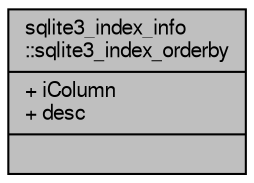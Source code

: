 digraph "sqlite3_index_info::sqlite3_index_orderby"
{
  edge [fontname="FreeSans",fontsize="10",labelfontname="FreeSans",labelfontsize="10"];
  node [fontname="FreeSans",fontsize="10",shape=record];
  Node1 [label="{sqlite3_index_info\l::sqlite3_index_orderby\n|+ iColumn\l+ desc\l|}",height=0.2,width=0.4,color="black", fillcolor="grey75", style="filled", fontcolor="black"];
}
